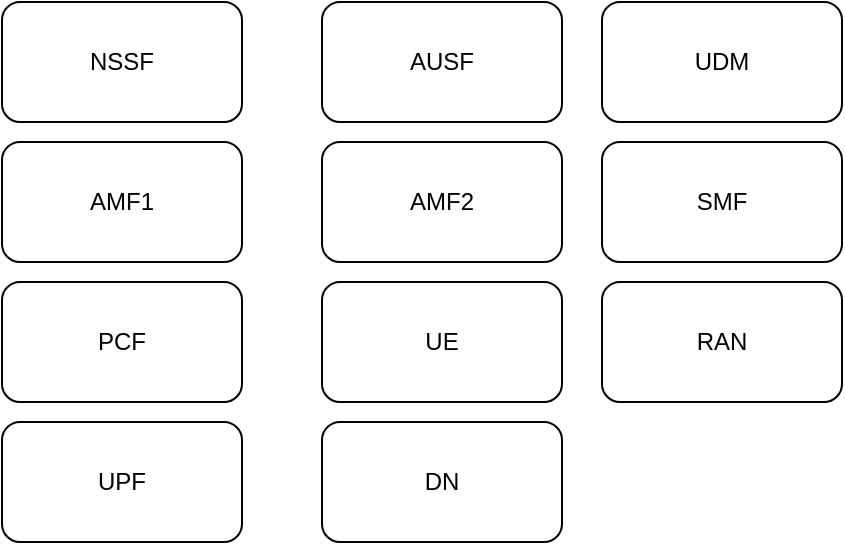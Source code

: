 <mxfile version="24.5.4" type="github">
  <diagram name="Page-1" id="Rz9r59QSxfyVJ7Cf3Tsw">
    <mxGraphModel dx="985" dy="369" grid="1" gridSize="10" guides="1" tooltips="1" connect="1" arrows="1" fold="1" page="1" pageScale="1" pageWidth="850" pageHeight="1100" math="0" shadow="0">
      <root>
        <object label="" id="0">
          <mxCell />
        </object>
        <mxCell id="1" parent="0" />
        <mxCell id="bG6G--T6_72qHP6nmALa-1" value="NSSF" style="rounded=1;whiteSpace=wrap;html=1;" vertex="1" parent="1">
          <mxGeometry x="100" y="150" width="120" height="60" as="geometry" />
        </mxCell>
        <mxCell id="bG6G--T6_72qHP6nmALa-2" value="AUSF" style="rounded=1;whiteSpace=wrap;html=1;" vertex="1" parent="1">
          <mxGeometry x="260" y="150" width="120" height="60" as="geometry" />
        </mxCell>
        <mxCell id="bG6G--T6_72qHP6nmALa-3" value="UDM" style="rounded=1;whiteSpace=wrap;html=1;" vertex="1" parent="1">
          <mxGeometry x="400" y="150" width="120" height="60" as="geometry" />
        </mxCell>
        <mxCell id="bG6G--T6_72qHP6nmALa-4" value="AMF1" style="rounded=1;whiteSpace=wrap;html=1;" vertex="1" parent="1">
          <mxGeometry x="100" y="220" width="120" height="60" as="geometry" />
        </mxCell>
        <mxCell id="bG6G--T6_72qHP6nmALa-5" value="AMF2" style="rounded=1;whiteSpace=wrap;html=1;" vertex="1" parent="1">
          <mxGeometry x="260" y="220" width="120" height="60" as="geometry" />
        </mxCell>
        <mxCell id="bG6G--T6_72qHP6nmALa-6" value="SMF" style="rounded=1;whiteSpace=wrap;html=1;" vertex="1" parent="1">
          <mxGeometry x="400" y="220" width="120" height="60" as="geometry" />
        </mxCell>
        <mxCell id="bG6G--T6_72qHP6nmALa-7" value="PCF" style="rounded=1;whiteSpace=wrap;html=1;" vertex="1" parent="1">
          <mxGeometry x="100" y="290" width="120" height="60" as="geometry" />
        </mxCell>
        <mxCell id="bG6G--T6_72qHP6nmALa-8" value="UE" style="rounded=1;whiteSpace=wrap;html=1;" vertex="1" parent="1">
          <mxGeometry x="260" y="290" width="120" height="60" as="geometry" />
        </mxCell>
        <mxCell id="bG6G--T6_72qHP6nmALa-9" value="RAN" style="rounded=1;whiteSpace=wrap;html=1;" vertex="1" parent="1">
          <mxGeometry x="400" y="290" width="120" height="60" as="geometry" />
        </mxCell>
        <mxCell id="bG6G--T6_72qHP6nmALa-10" value="UPF" style="rounded=1;whiteSpace=wrap;html=1;" vertex="1" parent="1">
          <mxGeometry x="100" y="360" width="120" height="60" as="geometry" />
        </mxCell>
        <mxCell id="bG6G--T6_72qHP6nmALa-11" value="DN" style="rounded=1;whiteSpace=wrap;html=1;" vertex="1" parent="1">
          <mxGeometry x="260" y="360" width="120" height="60" as="geometry" />
        </mxCell>
      </root>
    </mxGraphModel>
  </diagram>
</mxfile>
